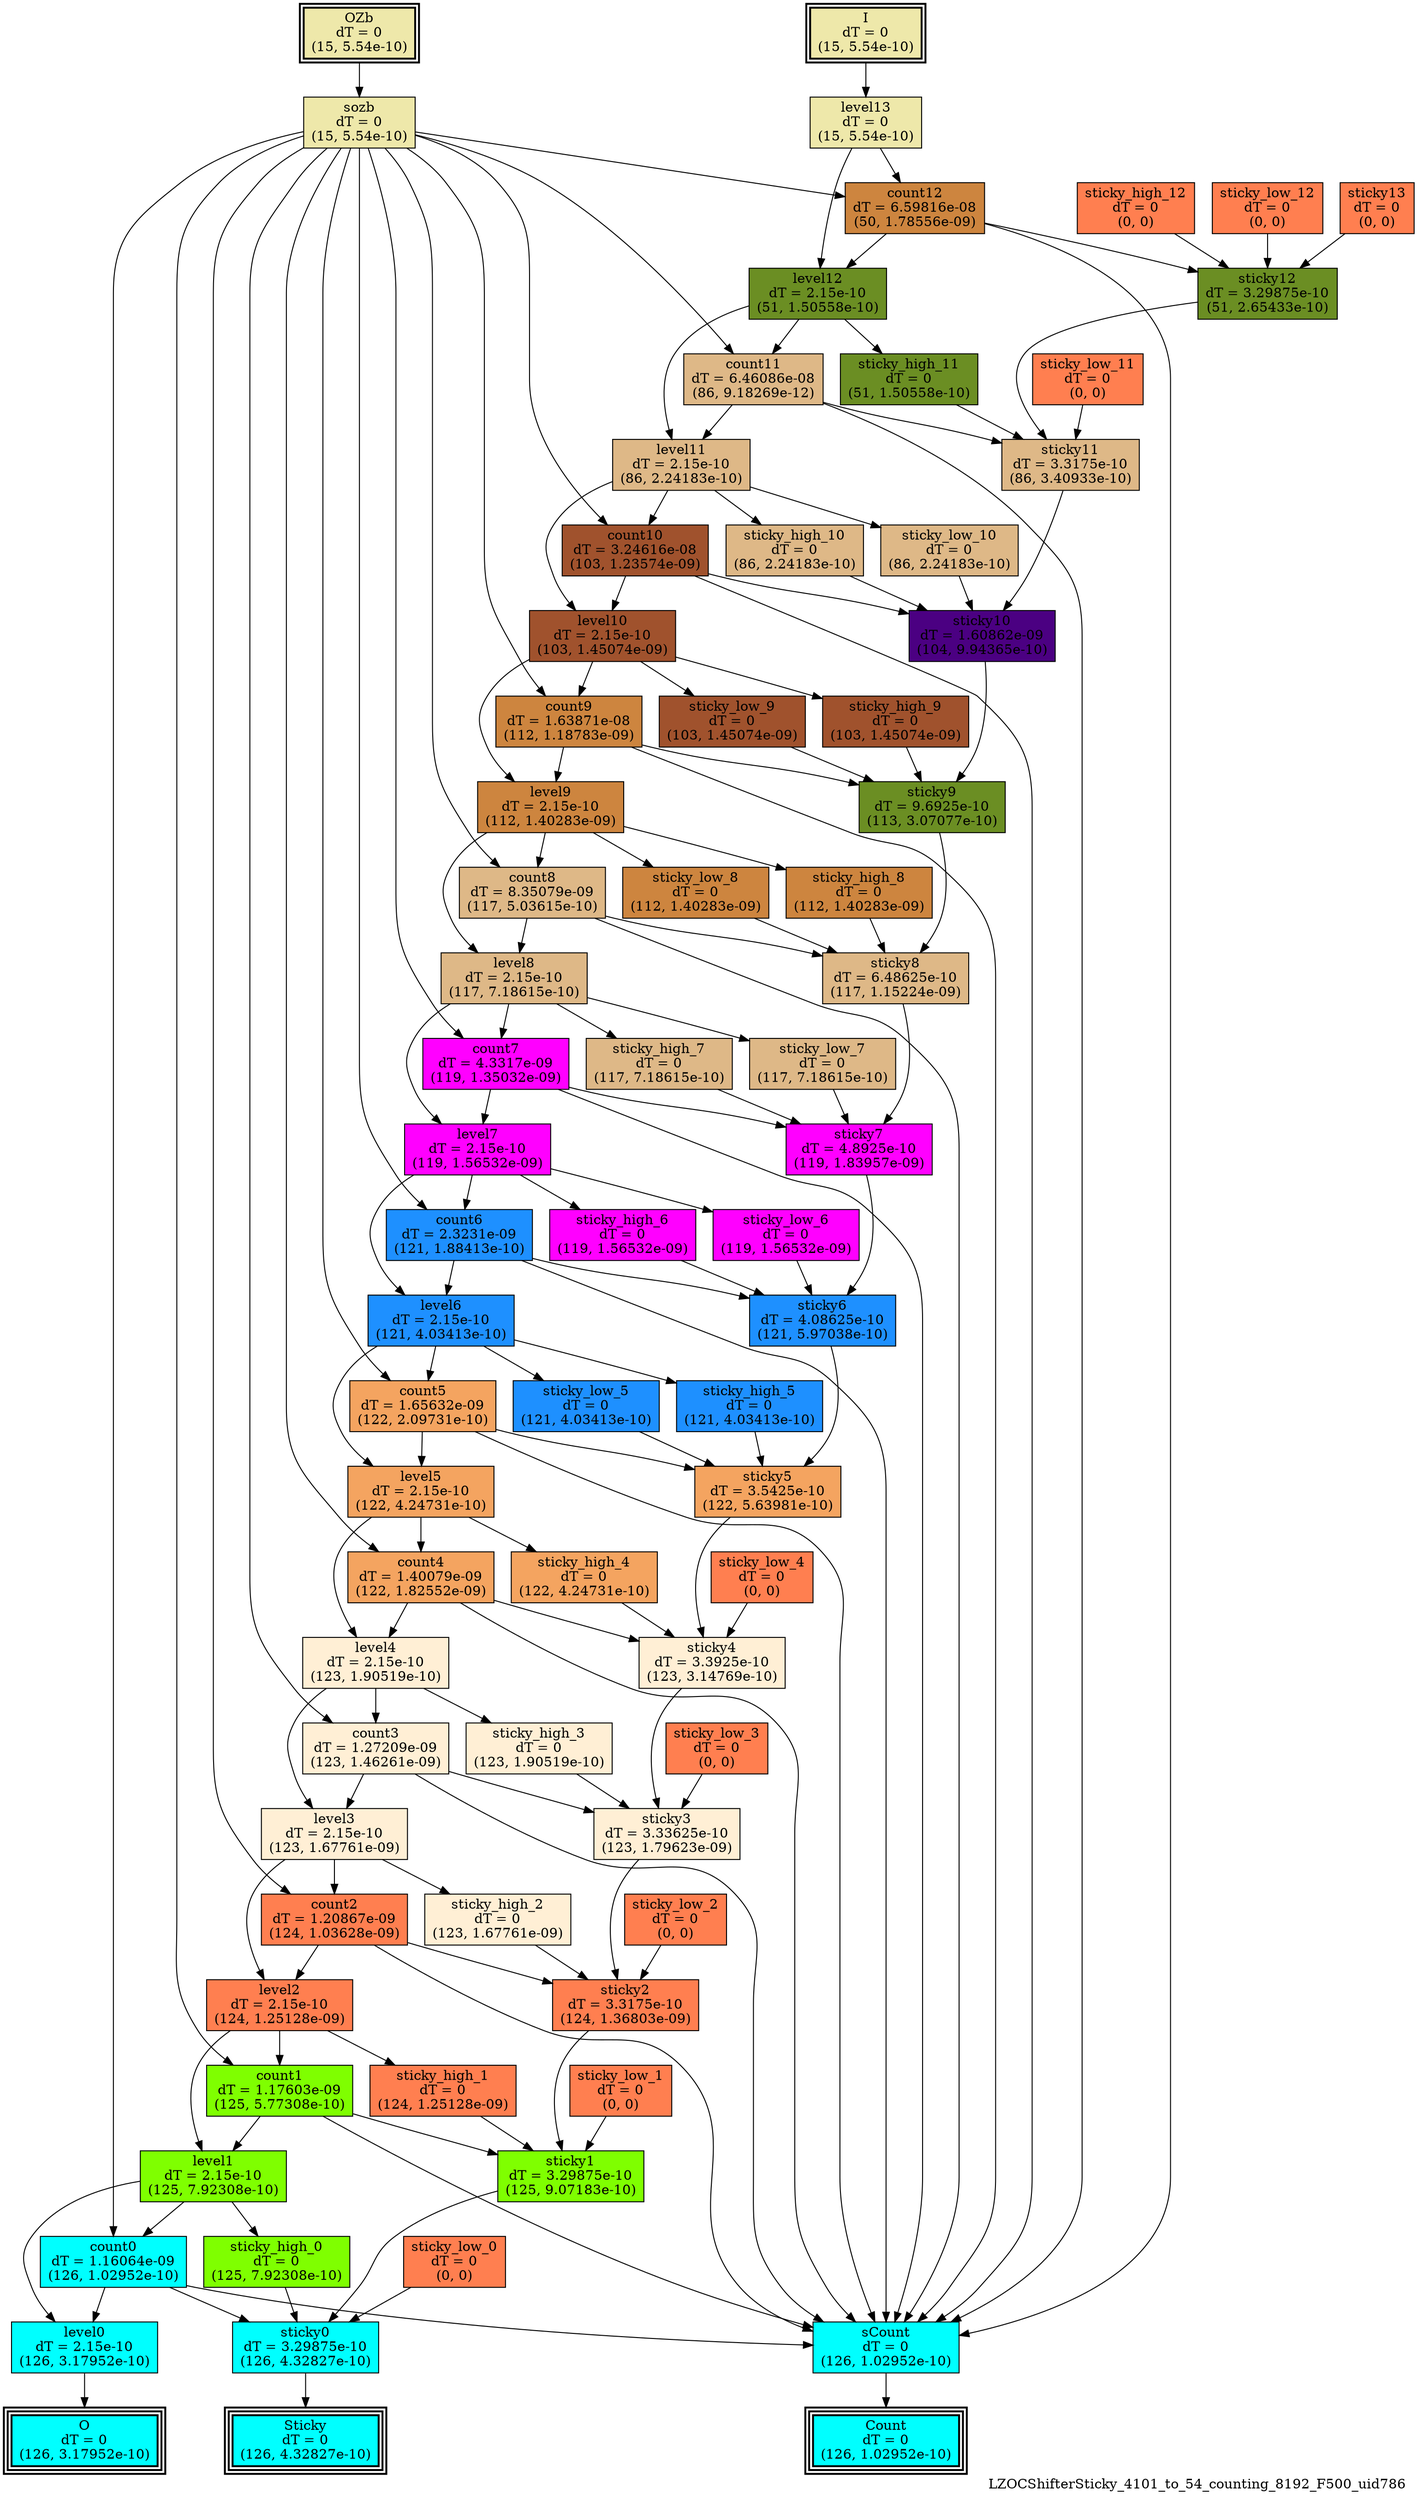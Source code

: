 digraph LZOCShifterSticky_4101_to_54_counting_8192_F500_uid786
{
	//graph drawing options
	label=LZOCShifterSticky_4101_to_54_counting_8192_F500_uid786;
	labelloc=bottom;
	labeljust=right;
	ratio=auto;
	nodesep=0.25;
	ranksep=0.5;

	//input/output signals of operator LZOCShifterSticky_4101_to_54_counting_8192_F500_uid786
	I__LZOCShifterSticky_4101_to_54_counting_8192_F500_uid786 [ label="I\ndT = 0\n(15, 5.54e-10)", shape=box, color=black, style="bold, filled", fillcolor=palegoldenrod, peripheries=2 ];
	OZb__LZOCShifterSticky_4101_to_54_counting_8192_F500_uid786 [ label="OZb\ndT = 0\n(15, 5.54e-10)", shape=box, color=black, style="bold, filled", fillcolor=palegoldenrod, peripheries=2 ];
	Count__LZOCShifterSticky_4101_to_54_counting_8192_F500_uid786 [ label="Count\ndT = 0\n(126, 1.02952e-10)", shape=box, color=black, style="bold, filled", fillcolor=cyan, peripheries=3 ];
	O__LZOCShifterSticky_4101_to_54_counting_8192_F500_uid786 [ label="O\ndT = 0\n(126, 3.17952e-10)", shape=box, color=black, style="bold, filled", fillcolor=cyan, peripheries=3 ];
	Sticky__LZOCShifterSticky_4101_to_54_counting_8192_F500_uid786 [ label="Sticky\ndT = 0\n(126, 4.32827e-10)", shape=box, color=black, style="bold, filled", fillcolor=cyan, peripheries=3 ];
	{rank=same I__LZOCShifterSticky_4101_to_54_counting_8192_F500_uid786, OZb__LZOCShifterSticky_4101_to_54_counting_8192_F500_uid786};
	{rank=same Count__LZOCShifterSticky_4101_to_54_counting_8192_F500_uid786, O__LZOCShifterSticky_4101_to_54_counting_8192_F500_uid786, Sticky__LZOCShifterSticky_4101_to_54_counting_8192_F500_uid786};
	//internal signals of operator LZOCShifterSticky_4101_to_54_counting_8192_F500_uid786
	level13__LZOCShifterSticky_4101_to_54_counting_8192_F500_uid786 [ label="level13\ndT = 0\n(15, 5.54e-10)", shape=box, color=black, style=filled, fillcolor=palegoldenrod, peripheries=1 ];
	sozb__LZOCShifterSticky_4101_to_54_counting_8192_F500_uid786 [ label="sozb\ndT = 0\n(15, 5.54e-10)", shape=box, color=black, style=filled, fillcolor=palegoldenrod, peripheries=1 ];
	sticky13__LZOCShifterSticky_4101_to_54_counting_8192_F500_uid786 [ label="sticky13\ndT = 0\n(0, 0)", shape=box, color=black, style=filled, fillcolor=coral, peripheries=1 ];
	count12__LZOCShifterSticky_4101_to_54_counting_8192_F500_uid786 [ label="count12\ndT = 6.59816e-08\n(50, 1.78556e-09)", shape=box, color=black, style=filled, fillcolor=peru, peripheries=1 ];
	level12__LZOCShifterSticky_4101_to_54_counting_8192_F500_uid786 [ label="level12\ndT = 2.15e-10\n(51, 1.50558e-10)", shape=box, color=black, style=filled, fillcolor=olivedrab, peripheries=1 ];
	sticky_high_12__LZOCShifterSticky_4101_to_54_counting_8192_F500_uid786 [ label="sticky_high_12\ndT = 0\n(0, 0)", shape=box, color=black, style=filled, fillcolor=coral, peripheries=1 ];
	sticky_low_12__LZOCShifterSticky_4101_to_54_counting_8192_F500_uid786 [ label="sticky_low_12\ndT = 0\n(0, 0)", shape=box, color=black, style=filled, fillcolor=coral, peripheries=1 ];
	sticky12__LZOCShifterSticky_4101_to_54_counting_8192_F500_uid786 [ label="sticky12\ndT = 3.29875e-10\n(51, 2.65433e-10)", shape=box, color=black, style=filled, fillcolor=olivedrab, peripheries=1 ];
	count11__LZOCShifterSticky_4101_to_54_counting_8192_F500_uid786 [ label="count11\ndT = 6.46086e-08\n(86, 9.18269e-12)", shape=box, color=black, style=filled, fillcolor=burlywood, peripheries=1 ];
	level11__LZOCShifterSticky_4101_to_54_counting_8192_F500_uid786 [ label="level11\ndT = 2.15e-10\n(86, 2.24183e-10)", shape=box, color=black, style=filled, fillcolor=burlywood, peripheries=1 ];
	sticky_high_11__LZOCShifterSticky_4101_to_54_counting_8192_F500_uid786 [ label="sticky_high_11\ndT = 0\n(51, 1.50558e-10)", shape=box, color=black, style=filled, fillcolor=olivedrab, peripheries=1 ];
	sticky_low_11__LZOCShifterSticky_4101_to_54_counting_8192_F500_uid786 [ label="sticky_low_11\ndT = 0\n(0, 0)", shape=box, color=black, style=filled, fillcolor=coral, peripheries=1 ];
	sticky11__LZOCShifterSticky_4101_to_54_counting_8192_F500_uid786 [ label="sticky11\ndT = 3.3175e-10\n(86, 3.40933e-10)", shape=box, color=black, style=filled, fillcolor=burlywood, peripheries=1 ];
	count10__LZOCShifterSticky_4101_to_54_counting_8192_F500_uid786 [ label="count10\ndT = 3.24616e-08\n(103, 1.23574e-09)", shape=box, color=black, style=filled, fillcolor=sienna, peripheries=1 ];
	level10__LZOCShifterSticky_4101_to_54_counting_8192_F500_uid786 [ label="level10\ndT = 2.15e-10\n(103, 1.45074e-09)", shape=box, color=black, style=filled, fillcolor=sienna, peripheries=1 ];
	sticky_high_10__LZOCShifterSticky_4101_to_54_counting_8192_F500_uid786 [ label="sticky_high_10\ndT = 0\n(86, 2.24183e-10)", shape=box, color=black, style=filled, fillcolor=burlywood, peripheries=1 ];
	sticky_low_10__LZOCShifterSticky_4101_to_54_counting_8192_F500_uid786 [ label="sticky_low_10\ndT = 0\n(86, 2.24183e-10)", shape=box, color=black, style=filled, fillcolor=burlywood, peripheries=1 ];
	sticky10__LZOCShifterSticky_4101_to_54_counting_8192_F500_uid786 [ label="sticky10\ndT = 1.60862e-09\n(104, 9.94365e-10)", shape=box, color=black, style=filled, fillcolor=indigo, peripheries=1 ];
	count9__LZOCShifterSticky_4101_to_54_counting_8192_F500_uid786 [ label="count9\ndT = 1.63871e-08\n(112, 1.18783e-09)", shape=box, color=black, style=filled, fillcolor=peru, peripheries=1 ];
	level9__LZOCShifterSticky_4101_to_54_counting_8192_F500_uid786 [ label="level9\ndT = 2.15e-10\n(112, 1.40283e-09)", shape=box, color=black, style=filled, fillcolor=peru, peripheries=1 ];
	sticky_high_9__LZOCShifterSticky_4101_to_54_counting_8192_F500_uid786 [ label="sticky_high_9\ndT = 0\n(103, 1.45074e-09)", shape=box, color=black, style=filled, fillcolor=sienna, peripheries=1 ];
	sticky_low_9__LZOCShifterSticky_4101_to_54_counting_8192_F500_uid786 [ label="sticky_low_9\ndT = 0\n(103, 1.45074e-09)", shape=box, color=black, style=filled, fillcolor=sienna, peripheries=1 ];
	sticky9__LZOCShifterSticky_4101_to_54_counting_8192_F500_uid786 [ label="sticky9\ndT = 9.6925e-10\n(113, 3.07077e-10)", shape=box, color=black, style=filled, fillcolor=olivedrab, peripheries=1 ];
	count8__LZOCShifterSticky_4101_to_54_counting_8192_F500_uid786 [ label="count8\ndT = 8.35079e-09\n(117, 5.03615e-10)", shape=box, color=black, style=filled, fillcolor=burlywood, peripheries=1 ];
	level8__LZOCShifterSticky_4101_to_54_counting_8192_F500_uid786 [ label="level8\ndT = 2.15e-10\n(117, 7.18615e-10)", shape=box, color=black, style=filled, fillcolor=burlywood, peripheries=1 ];
	sticky_high_8__LZOCShifterSticky_4101_to_54_counting_8192_F500_uid786 [ label="sticky_high_8\ndT = 0\n(112, 1.40283e-09)", shape=box, color=black, style=filled, fillcolor=peru, peripheries=1 ];
	sticky_low_8__LZOCShifterSticky_4101_to_54_counting_8192_F500_uid786 [ label="sticky_low_8\ndT = 0\n(112, 1.40283e-09)", shape=box, color=black, style=filled, fillcolor=peru, peripheries=1 ];
	sticky8__LZOCShifterSticky_4101_to_54_counting_8192_F500_uid786 [ label="sticky8\ndT = 6.48625e-10\n(117, 1.15224e-09)", shape=box, color=black, style=filled, fillcolor=burlywood, peripheries=1 ];
	count7__LZOCShifterSticky_4101_to_54_counting_8192_F500_uid786 [ label="count7\ndT = 4.3317e-09\n(119, 1.35032e-09)", shape=box, color=black, style=filled, fillcolor=magenta, peripheries=1 ];
	level7__LZOCShifterSticky_4101_to_54_counting_8192_F500_uid786 [ label="level7\ndT = 2.15e-10\n(119, 1.56532e-09)", shape=box, color=black, style=filled, fillcolor=magenta, peripheries=1 ];
	sticky_high_7__LZOCShifterSticky_4101_to_54_counting_8192_F500_uid786 [ label="sticky_high_7\ndT = 0\n(117, 7.18615e-10)", shape=box, color=black, style=filled, fillcolor=burlywood, peripheries=1 ];
	sticky_low_7__LZOCShifterSticky_4101_to_54_counting_8192_F500_uid786 [ label="sticky_low_7\ndT = 0\n(117, 7.18615e-10)", shape=box, color=black, style=filled, fillcolor=burlywood, peripheries=1 ];
	sticky7__LZOCShifterSticky_4101_to_54_counting_8192_F500_uid786 [ label="sticky7\ndT = 4.8925e-10\n(119, 1.83957e-09)", shape=box, color=black, style=filled, fillcolor=magenta, peripheries=1 ];
	count6__LZOCShifterSticky_4101_to_54_counting_8192_F500_uid786 [ label="count6\ndT = 2.3231e-09\n(121, 1.88413e-10)", shape=box, color=black, style=filled, fillcolor=dodgerblue, peripheries=1 ];
	level6__LZOCShifterSticky_4101_to_54_counting_8192_F500_uid786 [ label="level6\ndT = 2.15e-10\n(121, 4.03413e-10)", shape=box, color=black, style=filled, fillcolor=dodgerblue, peripheries=1 ];
	sticky_high_6__LZOCShifterSticky_4101_to_54_counting_8192_F500_uid786 [ label="sticky_high_6\ndT = 0\n(119, 1.56532e-09)", shape=box, color=black, style=filled, fillcolor=magenta, peripheries=1 ];
	sticky_low_6__LZOCShifterSticky_4101_to_54_counting_8192_F500_uid786 [ label="sticky_low_6\ndT = 0\n(119, 1.56532e-09)", shape=box, color=black, style=filled, fillcolor=magenta, peripheries=1 ];
	sticky6__LZOCShifterSticky_4101_to_54_counting_8192_F500_uid786 [ label="sticky6\ndT = 4.08625e-10\n(121, 5.97038e-10)", shape=box, color=black, style=filled, fillcolor=dodgerblue, peripheries=1 ];
	count5__LZOCShifterSticky_4101_to_54_counting_8192_F500_uid786 [ label="count5\ndT = 1.65632e-09\n(122, 2.09731e-10)", shape=box, color=black, style=filled, fillcolor=sandybrown, peripheries=1 ];
	level5__LZOCShifterSticky_4101_to_54_counting_8192_F500_uid786 [ label="level5\ndT = 2.15e-10\n(122, 4.24731e-10)", shape=box, color=black, style=filled, fillcolor=sandybrown, peripheries=1 ];
	sticky_high_5__LZOCShifterSticky_4101_to_54_counting_8192_F500_uid786 [ label="sticky_high_5\ndT = 0\n(121, 4.03413e-10)", shape=box, color=black, style=filled, fillcolor=dodgerblue, peripheries=1 ];
	sticky_low_5__LZOCShifterSticky_4101_to_54_counting_8192_F500_uid786 [ label="sticky_low_5\ndT = 0\n(121, 4.03413e-10)", shape=box, color=black, style=filled, fillcolor=dodgerblue, peripheries=1 ];
	sticky5__LZOCShifterSticky_4101_to_54_counting_8192_F500_uid786 [ label="sticky5\ndT = 3.5425e-10\n(122, 5.63981e-10)", shape=box, color=black, style=filled, fillcolor=sandybrown, peripheries=1 ];
	count4__LZOCShifterSticky_4101_to_54_counting_8192_F500_uid786 [ label="count4\ndT = 1.40079e-09\n(122, 1.82552e-09)", shape=box, color=black, style=filled, fillcolor=sandybrown, peripheries=1 ];
	level4__LZOCShifterSticky_4101_to_54_counting_8192_F500_uid786 [ label="level4\ndT = 2.15e-10\n(123, 1.90519e-10)", shape=box, color=black, style=filled, fillcolor=papayawhip, peripheries=1 ];
	sticky_high_4__LZOCShifterSticky_4101_to_54_counting_8192_F500_uid786 [ label="sticky_high_4\ndT = 0\n(122, 4.24731e-10)", shape=box, color=black, style=filled, fillcolor=sandybrown, peripheries=1 ];
	sticky_low_4__LZOCShifterSticky_4101_to_54_counting_8192_F500_uid786 [ label="sticky_low_4\ndT = 0\n(0, 0)", shape=box, color=black, style=filled, fillcolor=coral, peripheries=1 ];
	sticky4__LZOCShifterSticky_4101_to_54_counting_8192_F500_uid786 [ label="sticky4\ndT = 3.3925e-10\n(123, 3.14769e-10)", shape=box, color=black, style=filled, fillcolor=papayawhip, peripheries=1 ];
	count3__LZOCShifterSticky_4101_to_54_counting_8192_F500_uid786 [ label="count3\ndT = 1.27209e-09\n(123, 1.46261e-09)", shape=box, color=black, style=filled, fillcolor=papayawhip, peripheries=1 ];
	level3__LZOCShifterSticky_4101_to_54_counting_8192_F500_uid786 [ label="level3\ndT = 2.15e-10\n(123, 1.67761e-09)", shape=box, color=black, style=filled, fillcolor=papayawhip, peripheries=1 ];
	sticky_high_3__LZOCShifterSticky_4101_to_54_counting_8192_F500_uid786 [ label="sticky_high_3\ndT = 0\n(123, 1.90519e-10)", shape=box, color=black, style=filled, fillcolor=papayawhip, peripheries=1 ];
	sticky_low_3__LZOCShifterSticky_4101_to_54_counting_8192_F500_uid786 [ label="sticky_low_3\ndT = 0\n(0, 0)", shape=box, color=black, style=filled, fillcolor=coral, peripheries=1 ];
	sticky3__LZOCShifterSticky_4101_to_54_counting_8192_F500_uid786 [ label="sticky3\ndT = 3.33625e-10\n(123, 1.79623e-09)", shape=box, color=black, style=filled, fillcolor=papayawhip, peripheries=1 ];
	count2__LZOCShifterSticky_4101_to_54_counting_8192_F500_uid786 [ label="count2\ndT = 1.20867e-09\n(124, 1.03628e-09)", shape=box, color=black, style=filled, fillcolor=coral, peripheries=1 ];
	level2__LZOCShifterSticky_4101_to_54_counting_8192_F500_uid786 [ label="level2\ndT = 2.15e-10\n(124, 1.25128e-09)", shape=box, color=black, style=filled, fillcolor=coral, peripheries=1 ];
	sticky_high_2__LZOCShifterSticky_4101_to_54_counting_8192_F500_uid786 [ label="sticky_high_2\ndT = 0\n(123, 1.67761e-09)", shape=box, color=black, style=filled, fillcolor=papayawhip, peripheries=1 ];
	sticky_low_2__LZOCShifterSticky_4101_to_54_counting_8192_F500_uid786 [ label="sticky_low_2\ndT = 0\n(0, 0)", shape=box, color=black, style=filled, fillcolor=coral, peripheries=1 ];
	sticky2__LZOCShifterSticky_4101_to_54_counting_8192_F500_uid786 [ label="sticky2\ndT = 3.3175e-10\n(124, 1.36803e-09)", shape=box, color=black, style=filled, fillcolor=coral, peripheries=1 ];
	count1__LZOCShifterSticky_4101_to_54_counting_8192_F500_uid786 [ label="count1\ndT = 1.17603e-09\n(125, 5.77308e-10)", shape=box, color=black, style=filled, fillcolor=chartreuse, peripheries=1 ];
	level1__LZOCShifterSticky_4101_to_54_counting_8192_F500_uid786 [ label="level1\ndT = 2.15e-10\n(125, 7.92308e-10)", shape=box, color=black, style=filled, fillcolor=chartreuse, peripheries=1 ];
	sticky_high_1__LZOCShifterSticky_4101_to_54_counting_8192_F500_uid786 [ label="sticky_high_1\ndT = 0\n(124, 1.25128e-09)", shape=box, color=black, style=filled, fillcolor=coral, peripheries=1 ];
	sticky_low_1__LZOCShifterSticky_4101_to_54_counting_8192_F500_uid786 [ label="sticky_low_1\ndT = 0\n(0, 0)", shape=box, color=black, style=filled, fillcolor=coral, peripheries=1 ];
	sticky1__LZOCShifterSticky_4101_to_54_counting_8192_F500_uid786 [ label="sticky1\ndT = 3.29875e-10\n(125, 9.07183e-10)", shape=box, color=black, style=filled, fillcolor=chartreuse, peripheries=1 ];
	count0__LZOCShifterSticky_4101_to_54_counting_8192_F500_uid786 [ label="count0\ndT = 1.16064e-09\n(126, 1.02952e-10)", shape=box, color=black, style=filled, fillcolor=cyan, peripheries=1 ];
	level0__LZOCShifterSticky_4101_to_54_counting_8192_F500_uid786 [ label="level0\ndT = 2.15e-10\n(126, 3.17952e-10)", shape=box, color=black, style=filled, fillcolor=cyan, peripheries=1 ];
	sticky_high_0__LZOCShifterSticky_4101_to_54_counting_8192_F500_uid786 [ label="sticky_high_0\ndT = 0\n(125, 7.92308e-10)", shape=box, color=black, style=filled, fillcolor=chartreuse, peripheries=1 ];
	sticky_low_0__LZOCShifterSticky_4101_to_54_counting_8192_F500_uid786 [ label="sticky_low_0\ndT = 0\n(0, 0)", shape=box, color=black, style=filled, fillcolor=coral, peripheries=1 ];
	sticky0__LZOCShifterSticky_4101_to_54_counting_8192_F500_uid786 [ label="sticky0\ndT = 3.29875e-10\n(126, 4.32827e-10)", shape=box, color=black, style=filled, fillcolor=cyan, peripheries=1 ];
	sCount__LZOCShifterSticky_4101_to_54_counting_8192_F500_uid786 [ label="sCount\ndT = 0\n(126, 1.02952e-10)", shape=box, color=black, style=filled, fillcolor=cyan, peripheries=1 ];

	//subcomponents of operator LZOCShifterSticky_4101_to_54_counting_8192_F500_uid786

	//input and internal signal connections of operator LZOCShifterSticky_4101_to_54_counting_8192_F500_uid786
	I__LZOCShifterSticky_4101_to_54_counting_8192_F500_uid786 -> level13__LZOCShifterSticky_4101_to_54_counting_8192_F500_uid786 [ arrowhead=normal, arrowsize=1.0, arrowtail=normal, color=black, dir=forward  ];
	OZb__LZOCShifterSticky_4101_to_54_counting_8192_F500_uid786 -> sozb__LZOCShifterSticky_4101_to_54_counting_8192_F500_uid786 [ arrowhead=normal, arrowsize=1.0, arrowtail=normal, color=black, dir=forward  ];
	level13__LZOCShifterSticky_4101_to_54_counting_8192_F500_uid786 -> count12__LZOCShifterSticky_4101_to_54_counting_8192_F500_uid786 [ arrowhead=normal, arrowsize=1.0, arrowtail=normal, color=black, dir=forward  ];
	level13__LZOCShifterSticky_4101_to_54_counting_8192_F500_uid786 -> level12__LZOCShifterSticky_4101_to_54_counting_8192_F500_uid786 [ arrowhead=normal, arrowsize=1.0, arrowtail=normal, color=black, dir=forward  ];
	sozb__LZOCShifterSticky_4101_to_54_counting_8192_F500_uid786 -> count12__LZOCShifterSticky_4101_to_54_counting_8192_F500_uid786 [ arrowhead=normal, arrowsize=1.0, arrowtail=normal, color=black, dir=forward  ];
	sozb__LZOCShifterSticky_4101_to_54_counting_8192_F500_uid786 -> count11__LZOCShifterSticky_4101_to_54_counting_8192_F500_uid786 [ arrowhead=normal, arrowsize=1.0, arrowtail=normal, color=black, dir=forward  ];
	sozb__LZOCShifterSticky_4101_to_54_counting_8192_F500_uid786 -> count10__LZOCShifterSticky_4101_to_54_counting_8192_F500_uid786 [ arrowhead=normal, arrowsize=1.0, arrowtail=normal, color=black, dir=forward  ];
	sozb__LZOCShifterSticky_4101_to_54_counting_8192_F500_uid786 -> count9__LZOCShifterSticky_4101_to_54_counting_8192_F500_uid786 [ arrowhead=normal, arrowsize=1.0, arrowtail=normal, color=black, dir=forward  ];
	sozb__LZOCShifterSticky_4101_to_54_counting_8192_F500_uid786 -> count8__LZOCShifterSticky_4101_to_54_counting_8192_F500_uid786 [ arrowhead=normal, arrowsize=1.0, arrowtail=normal, color=black, dir=forward  ];
	sozb__LZOCShifterSticky_4101_to_54_counting_8192_F500_uid786 -> count7__LZOCShifterSticky_4101_to_54_counting_8192_F500_uid786 [ arrowhead=normal, arrowsize=1.0, arrowtail=normal, color=black, dir=forward  ];
	sozb__LZOCShifterSticky_4101_to_54_counting_8192_F500_uid786 -> count6__LZOCShifterSticky_4101_to_54_counting_8192_F500_uid786 [ arrowhead=normal, arrowsize=1.0, arrowtail=normal, color=black, dir=forward  ];
	sozb__LZOCShifterSticky_4101_to_54_counting_8192_F500_uid786 -> count5__LZOCShifterSticky_4101_to_54_counting_8192_F500_uid786 [ arrowhead=normal, arrowsize=1.0, arrowtail=normal, color=black, dir=forward  ];
	sozb__LZOCShifterSticky_4101_to_54_counting_8192_F500_uid786 -> count4__LZOCShifterSticky_4101_to_54_counting_8192_F500_uid786 [ arrowhead=normal, arrowsize=1.0, arrowtail=normal, color=black, dir=forward  ];
	sozb__LZOCShifterSticky_4101_to_54_counting_8192_F500_uid786 -> count3__LZOCShifterSticky_4101_to_54_counting_8192_F500_uid786 [ arrowhead=normal, arrowsize=1.0, arrowtail=normal, color=black, dir=forward  ];
	sozb__LZOCShifterSticky_4101_to_54_counting_8192_F500_uid786 -> count2__LZOCShifterSticky_4101_to_54_counting_8192_F500_uid786 [ arrowhead=normal, arrowsize=1.0, arrowtail=normal, color=black, dir=forward  ];
	sozb__LZOCShifterSticky_4101_to_54_counting_8192_F500_uid786 -> count1__LZOCShifterSticky_4101_to_54_counting_8192_F500_uid786 [ arrowhead=normal, arrowsize=1.0, arrowtail=normal, color=black, dir=forward  ];
	sozb__LZOCShifterSticky_4101_to_54_counting_8192_F500_uid786 -> count0__LZOCShifterSticky_4101_to_54_counting_8192_F500_uid786 [ arrowhead=normal, arrowsize=1.0, arrowtail=normal, color=black, dir=forward  ];
	sticky13__LZOCShifterSticky_4101_to_54_counting_8192_F500_uid786 -> sticky12__LZOCShifterSticky_4101_to_54_counting_8192_F500_uid786 [ arrowhead=normal, arrowsize=1.0, arrowtail=normal, color=black, dir=forward  ];
	count12__LZOCShifterSticky_4101_to_54_counting_8192_F500_uid786 -> level12__LZOCShifterSticky_4101_to_54_counting_8192_F500_uid786 [ arrowhead=normal, arrowsize=1.0, arrowtail=normal, color=black, dir=forward  ];
	count12__LZOCShifterSticky_4101_to_54_counting_8192_F500_uid786 -> sticky12__LZOCShifterSticky_4101_to_54_counting_8192_F500_uid786 [ arrowhead=normal, arrowsize=1.0, arrowtail=normal, color=black, dir=forward  ];
	count12__LZOCShifterSticky_4101_to_54_counting_8192_F500_uid786 -> sCount__LZOCShifterSticky_4101_to_54_counting_8192_F500_uid786 [ arrowhead=normal, arrowsize=1.0, arrowtail=normal, color=black, dir=forward  ];
	level12__LZOCShifterSticky_4101_to_54_counting_8192_F500_uid786 -> count11__LZOCShifterSticky_4101_to_54_counting_8192_F500_uid786 [ arrowhead=normal, arrowsize=1.0, arrowtail=normal, color=black, dir=forward  ];
	level12__LZOCShifterSticky_4101_to_54_counting_8192_F500_uid786 -> level11__LZOCShifterSticky_4101_to_54_counting_8192_F500_uid786 [ arrowhead=normal, arrowsize=1.0, arrowtail=normal, color=black, dir=forward  ];
	level12__LZOCShifterSticky_4101_to_54_counting_8192_F500_uid786 -> sticky_high_11__LZOCShifterSticky_4101_to_54_counting_8192_F500_uid786 [ arrowhead=normal, arrowsize=1.0, arrowtail=normal, color=black, dir=forward  ];
	sticky_high_12__LZOCShifterSticky_4101_to_54_counting_8192_F500_uid786 -> sticky12__LZOCShifterSticky_4101_to_54_counting_8192_F500_uid786 [ arrowhead=normal, arrowsize=1.0, arrowtail=normal, color=black, dir=forward  ];
	sticky_low_12__LZOCShifterSticky_4101_to_54_counting_8192_F500_uid786 -> sticky12__LZOCShifterSticky_4101_to_54_counting_8192_F500_uid786 [ arrowhead=normal, arrowsize=1.0, arrowtail=normal, color=black, dir=forward  ];
	sticky12__LZOCShifterSticky_4101_to_54_counting_8192_F500_uid786 -> sticky11__LZOCShifterSticky_4101_to_54_counting_8192_F500_uid786 [ arrowhead=normal, arrowsize=1.0, arrowtail=normal, color=black, dir=forward  ];
	count11__LZOCShifterSticky_4101_to_54_counting_8192_F500_uid786 -> level11__LZOCShifterSticky_4101_to_54_counting_8192_F500_uid786 [ arrowhead=normal, arrowsize=1.0, arrowtail=normal, color=black, dir=forward  ];
	count11__LZOCShifterSticky_4101_to_54_counting_8192_F500_uid786 -> sticky11__LZOCShifterSticky_4101_to_54_counting_8192_F500_uid786 [ arrowhead=normal, arrowsize=1.0, arrowtail=normal, color=black, dir=forward  ];
	count11__LZOCShifterSticky_4101_to_54_counting_8192_F500_uid786 -> sCount__LZOCShifterSticky_4101_to_54_counting_8192_F500_uid786 [ arrowhead=normal, arrowsize=1.0, arrowtail=normal, color=black, dir=forward  ];
	level11__LZOCShifterSticky_4101_to_54_counting_8192_F500_uid786 -> count10__LZOCShifterSticky_4101_to_54_counting_8192_F500_uid786 [ arrowhead=normal, arrowsize=1.0, arrowtail=normal, color=black, dir=forward  ];
	level11__LZOCShifterSticky_4101_to_54_counting_8192_F500_uid786 -> level10__LZOCShifterSticky_4101_to_54_counting_8192_F500_uid786 [ arrowhead=normal, arrowsize=1.0, arrowtail=normal, color=black, dir=forward  ];
	level11__LZOCShifterSticky_4101_to_54_counting_8192_F500_uid786 -> sticky_high_10__LZOCShifterSticky_4101_to_54_counting_8192_F500_uid786 [ arrowhead=normal, arrowsize=1.0, arrowtail=normal, color=black, dir=forward  ];
	level11__LZOCShifterSticky_4101_to_54_counting_8192_F500_uid786 -> sticky_low_10__LZOCShifterSticky_4101_to_54_counting_8192_F500_uid786 [ arrowhead=normal, arrowsize=1.0, arrowtail=normal, color=black, dir=forward  ];
	sticky_high_11__LZOCShifterSticky_4101_to_54_counting_8192_F500_uid786 -> sticky11__LZOCShifterSticky_4101_to_54_counting_8192_F500_uid786 [ arrowhead=normal, arrowsize=1.0, arrowtail=normal, color=black, dir=forward  ];
	sticky_low_11__LZOCShifterSticky_4101_to_54_counting_8192_F500_uid786 -> sticky11__LZOCShifterSticky_4101_to_54_counting_8192_F500_uid786 [ arrowhead=normal, arrowsize=1.0, arrowtail=normal, color=black, dir=forward  ];
	sticky11__LZOCShifterSticky_4101_to_54_counting_8192_F500_uid786 -> sticky10__LZOCShifterSticky_4101_to_54_counting_8192_F500_uid786 [ arrowhead=normal, arrowsize=1.0, arrowtail=normal, color=black, dir=forward  ];
	count10__LZOCShifterSticky_4101_to_54_counting_8192_F500_uid786 -> level10__LZOCShifterSticky_4101_to_54_counting_8192_F500_uid786 [ arrowhead=normal, arrowsize=1.0, arrowtail=normal, color=black, dir=forward  ];
	count10__LZOCShifterSticky_4101_to_54_counting_8192_F500_uid786 -> sticky10__LZOCShifterSticky_4101_to_54_counting_8192_F500_uid786 [ arrowhead=normal, arrowsize=1.0, arrowtail=normal, color=black, dir=forward  ];
	count10__LZOCShifterSticky_4101_to_54_counting_8192_F500_uid786 -> sCount__LZOCShifterSticky_4101_to_54_counting_8192_F500_uid786 [ arrowhead=normal, arrowsize=1.0, arrowtail=normal, color=black, dir=forward  ];
	level10__LZOCShifterSticky_4101_to_54_counting_8192_F500_uid786 -> count9__LZOCShifterSticky_4101_to_54_counting_8192_F500_uid786 [ arrowhead=normal, arrowsize=1.0, arrowtail=normal, color=black, dir=forward  ];
	level10__LZOCShifterSticky_4101_to_54_counting_8192_F500_uid786 -> level9__LZOCShifterSticky_4101_to_54_counting_8192_F500_uid786 [ arrowhead=normal, arrowsize=1.0, arrowtail=normal, color=black, dir=forward  ];
	level10__LZOCShifterSticky_4101_to_54_counting_8192_F500_uid786 -> sticky_high_9__LZOCShifterSticky_4101_to_54_counting_8192_F500_uid786 [ arrowhead=normal, arrowsize=1.0, arrowtail=normal, color=black, dir=forward  ];
	level10__LZOCShifterSticky_4101_to_54_counting_8192_F500_uid786 -> sticky_low_9__LZOCShifterSticky_4101_to_54_counting_8192_F500_uid786 [ arrowhead=normal, arrowsize=1.0, arrowtail=normal, color=black, dir=forward  ];
	sticky_high_10__LZOCShifterSticky_4101_to_54_counting_8192_F500_uid786 -> sticky10__LZOCShifterSticky_4101_to_54_counting_8192_F500_uid786 [ arrowhead=normal, arrowsize=1.0, arrowtail=normal, color=black, dir=forward  ];
	sticky_low_10__LZOCShifterSticky_4101_to_54_counting_8192_F500_uid786 -> sticky10__LZOCShifterSticky_4101_to_54_counting_8192_F500_uid786 [ arrowhead=normal, arrowsize=1.0, arrowtail=normal, color=black, dir=forward  ];
	sticky10__LZOCShifterSticky_4101_to_54_counting_8192_F500_uid786 -> sticky9__LZOCShifterSticky_4101_to_54_counting_8192_F500_uid786 [ arrowhead=normal, arrowsize=1.0, arrowtail=normal, color=black, dir=forward  ];
	count9__LZOCShifterSticky_4101_to_54_counting_8192_F500_uid786 -> level9__LZOCShifterSticky_4101_to_54_counting_8192_F500_uid786 [ arrowhead=normal, arrowsize=1.0, arrowtail=normal, color=black, dir=forward  ];
	count9__LZOCShifterSticky_4101_to_54_counting_8192_F500_uid786 -> sticky9__LZOCShifterSticky_4101_to_54_counting_8192_F500_uid786 [ arrowhead=normal, arrowsize=1.0, arrowtail=normal, color=black, dir=forward  ];
	count9__LZOCShifterSticky_4101_to_54_counting_8192_F500_uid786 -> sCount__LZOCShifterSticky_4101_to_54_counting_8192_F500_uid786 [ arrowhead=normal, arrowsize=1.0, arrowtail=normal, color=black, dir=forward  ];
	level9__LZOCShifterSticky_4101_to_54_counting_8192_F500_uid786 -> count8__LZOCShifterSticky_4101_to_54_counting_8192_F500_uid786 [ arrowhead=normal, arrowsize=1.0, arrowtail=normal, color=black, dir=forward  ];
	level9__LZOCShifterSticky_4101_to_54_counting_8192_F500_uid786 -> level8__LZOCShifterSticky_4101_to_54_counting_8192_F500_uid786 [ arrowhead=normal, arrowsize=1.0, arrowtail=normal, color=black, dir=forward  ];
	level9__LZOCShifterSticky_4101_to_54_counting_8192_F500_uid786 -> sticky_high_8__LZOCShifterSticky_4101_to_54_counting_8192_F500_uid786 [ arrowhead=normal, arrowsize=1.0, arrowtail=normal, color=black, dir=forward  ];
	level9__LZOCShifterSticky_4101_to_54_counting_8192_F500_uid786 -> sticky_low_8__LZOCShifterSticky_4101_to_54_counting_8192_F500_uid786 [ arrowhead=normal, arrowsize=1.0, arrowtail=normal, color=black, dir=forward  ];
	sticky_high_9__LZOCShifterSticky_4101_to_54_counting_8192_F500_uid786 -> sticky9__LZOCShifterSticky_4101_to_54_counting_8192_F500_uid786 [ arrowhead=normal, arrowsize=1.0, arrowtail=normal, color=black, dir=forward  ];
	sticky_low_9__LZOCShifterSticky_4101_to_54_counting_8192_F500_uid786 -> sticky9__LZOCShifterSticky_4101_to_54_counting_8192_F500_uid786 [ arrowhead=normal, arrowsize=1.0, arrowtail=normal, color=black, dir=forward  ];
	sticky9__LZOCShifterSticky_4101_to_54_counting_8192_F500_uid786 -> sticky8__LZOCShifterSticky_4101_to_54_counting_8192_F500_uid786 [ arrowhead=normal, arrowsize=1.0, arrowtail=normal, color=black, dir=forward  ];
	count8__LZOCShifterSticky_4101_to_54_counting_8192_F500_uid786 -> level8__LZOCShifterSticky_4101_to_54_counting_8192_F500_uid786 [ arrowhead=normal, arrowsize=1.0, arrowtail=normal, color=black, dir=forward  ];
	count8__LZOCShifterSticky_4101_to_54_counting_8192_F500_uid786 -> sticky8__LZOCShifterSticky_4101_to_54_counting_8192_F500_uid786 [ arrowhead=normal, arrowsize=1.0, arrowtail=normal, color=black, dir=forward  ];
	count8__LZOCShifterSticky_4101_to_54_counting_8192_F500_uid786 -> sCount__LZOCShifterSticky_4101_to_54_counting_8192_F500_uid786 [ arrowhead=normal, arrowsize=1.0, arrowtail=normal, color=black, dir=forward  ];
	level8__LZOCShifterSticky_4101_to_54_counting_8192_F500_uid786 -> count7__LZOCShifterSticky_4101_to_54_counting_8192_F500_uid786 [ arrowhead=normal, arrowsize=1.0, arrowtail=normal, color=black, dir=forward  ];
	level8__LZOCShifterSticky_4101_to_54_counting_8192_F500_uid786 -> level7__LZOCShifterSticky_4101_to_54_counting_8192_F500_uid786 [ arrowhead=normal, arrowsize=1.0, arrowtail=normal, color=black, dir=forward  ];
	level8__LZOCShifterSticky_4101_to_54_counting_8192_F500_uid786 -> sticky_high_7__LZOCShifterSticky_4101_to_54_counting_8192_F500_uid786 [ arrowhead=normal, arrowsize=1.0, arrowtail=normal, color=black, dir=forward  ];
	level8__LZOCShifterSticky_4101_to_54_counting_8192_F500_uid786 -> sticky_low_7__LZOCShifterSticky_4101_to_54_counting_8192_F500_uid786 [ arrowhead=normal, arrowsize=1.0, arrowtail=normal, color=black, dir=forward  ];
	sticky_high_8__LZOCShifterSticky_4101_to_54_counting_8192_F500_uid786 -> sticky8__LZOCShifterSticky_4101_to_54_counting_8192_F500_uid786 [ arrowhead=normal, arrowsize=1.0, arrowtail=normal, color=black, dir=forward  ];
	sticky_low_8__LZOCShifterSticky_4101_to_54_counting_8192_F500_uid786 -> sticky8__LZOCShifterSticky_4101_to_54_counting_8192_F500_uid786 [ arrowhead=normal, arrowsize=1.0, arrowtail=normal, color=black, dir=forward  ];
	sticky8__LZOCShifterSticky_4101_to_54_counting_8192_F500_uid786 -> sticky7__LZOCShifterSticky_4101_to_54_counting_8192_F500_uid786 [ arrowhead=normal, arrowsize=1.0, arrowtail=normal, color=black, dir=forward  ];
	count7__LZOCShifterSticky_4101_to_54_counting_8192_F500_uid786 -> level7__LZOCShifterSticky_4101_to_54_counting_8192_F500_uid786 [ arrowhead=normal, arrowsize=1.0, arrowtail=normal, color=black, dir=forward  ];
	count7__LZOCShifterSticky_4101_to_54_counting_8192_F500_uid786 -> sticky7__LZOCShifterSticky_4101_to_54_counting_8192_F500_uid786 [ arrowhead=normal, arrowsize=1.0, arrowtail=normal, color=black, dir=forward  ];
	count7__LZOCShifterSticky_4101_to_54_counting_8192_F500_uid786 -> sCount__LZOCShifterSticky_4101_to_54_counting_8192_F500_uid786 [ arrowhead=normal, arrowsize=1.0, arrowtail=normal, color=black, dir=forward  ];
	level7__LZOCShifterSticky_4101_to_54_counting_8192_F500_uid786 -> count6__LZOCShifterSticky_4101_to_54_counting_8192_F500_uid786 [ arrowhead=normal, arrowsize=1.0, arrowtail=normal, color=black, dir=forward  ];
	level7__LZOCShifterSticky_4101_to_54_counting_8192_F500_uid786 -> level6__LZOCShifterSticky_4101_to_54_counting_8192_F500_uid786 [ arrowhead=normal, arrowsize=1.0, arrowtail=normal, color=black, dir=forward  ];
	level7__LZOCShifterSticky_4101_to_54_counting_8192_F500_uid786 -> sticky_high_6__LZOCShifterSticky_4101_to_54_counting_8192_F500_uid786 [ arrowhead=normal, arrowsize=1.0, arrowtail=normal, color=black, dir=forward  ];
	level7__LZOCShifterSticky_4101_to_54_counting_8192_F500_uid786 -> sticky_low_6__LZOCShifterSticky_4101_to_54_counting_8192_F500_uid786 [ arrowhead=normal, arrowsize=1.0, arrowtail=normal, color=black, dir=forward  ];
	sticky_high_7__LZOCShifterSticky_4101_to_54_counting_8192_F500_uid786 -> sticky7__LZOCShifterSticky_4101_to_54_counting_8192_F500_uid786 [ arrowhead=normal, arrowsize=1.0, arrowtail=normal, color=black, dir=forward  ];
	sticky_low_7__LZOCShifterSticky_4101_to_54_counting_8192_F500_uid786 -> sticky7__LZOCShifterSticky_4101_to_54_counting_8192_F500_uid786 [ arrowhead=normal, arrowsize=1.0, arrowtail=normal, color=black, dir=forward  ];
	sticky7__LZOCShifterSticky_4101_to_54_counting_8192_F500_uid786 -> sticky6__LZOCShifterSticky_4101_to_54_counting_8192_F500_uid786 [ arrowhead=normal, arrowsize=1.0, arrowtail=normal, color=black, dir=forward  ];
	count6__LZOCShifterSticky_4101_to_54_counting_8192_F500_uid786 -> level6__LZOCShifterSticky_4101_to_54_counting_8192_F500_uid786 [ arrowhead=normal, arrowsize=1.0, arrowtail=normal, color=black, dir=forward  ];
	count6__LZOCShifterSticky_4101_to_54_counting_8192_F500_uid786 -> sticky6__LZOCShifterSticky_4101_to_54_counting_8192_F500_uid786 [ arrowhead=normal, arrowsize=1.0, arrowtail=normal, color=black, dir=forward  ];
	count6__LZOCShifterSticky_4101_to_54_counting_8192_F500_uid786 -> sCount__LZOCShifterSticky_4101_to_54_counting_8192_F500_uid786 [ arrowhead=normal, arrowsize=1.0, arrowtail=normal, color=black, dir=forward  ];
	level6__LZOCShifterSticky_4101_to_54_counting_8192_F500_uid786 -> count5__LZOCShifterSticky_4101_to_54_counting_8192_F500_uid786 [ arrowhead=normal, arrowsize=1.0, arrowtail=normal, color=black, dir=forward  ];
	level6__LZOCShifterSticky_4101_to_54_counting_8192_F500_uid786 -> level5__LZOCShifterSticky_4101_to_54_counting_8192_F500_uid786 [ arrowhead=normal, arrowsize=1.0, arrowtail=normal, color=black, dir=forward  ];
	level6__LZOCShifterSticky_4101_to_54_counting_8192_F500_uid786 -> sticky_high_5__LZOCShifterSticky_4101_to_54_counting_8192_F500_uid786 [ arrowhead=normal, arrowsize=1.0, arrowtail=normal, color=black, dir=forward  ];
	level6__LZOCShifterSticky_4101_to_54_counting_8192_F500_uid786 -> sticky_low_5__LZOCShifterSticky_4101_to_54_counting_8192_F500_uid786 [ arrowhead=normal, arrowsize=1.0, arrowtail=normal, color=black, dir=forward  ];
	sticky_high_6__LZOCShifterSticky_4101_to_54_counting_8192_F500_uid786 -> sticky6__LZOCShifterSticky_4101_to_54_counting_8192_F500_uid786 [ arrowhead=normal, arrowsize=1.0, arrowtail=normal, color=black, dir=forward  ];
	sticky_low_6__LZOCShifterSticky_4101_to_54_counting_8192_F500_uid786 -> sticky6__LZOCShifterSticky_4101_to_54_counting_8192_F500_uid786 [ arrowhead=normal, arrowsize=1.0, arrowtail=normal, color=black, dir=forward  ];
	sticky6__LZOCShifterSticky_4101_to_54_counting_8192_F500_uid786 -> sticky5__LZOCShifterSticky_4101_to_54_counting_8192_F500_uid786 [ arrowhead=normal, arrowsize=1.0, arrowtail=normal, color=black, dir=forward  ];
	count5__LZOCShifterSticky_4101_to_54_counting_8192_F500_uid786 -> level5__LZOCShifterSticky_4101_to_54_counting_8192_F500_uid786 [ arrowhead=normal, arrowsize=1.0, arrowtail=normal, color=black, dir=forward  ];
	count5__LZOCShifterSticky_4101_to_54_counting_8192_F500_uid786 -> sticky5__LZOCShifterSticky_4101_to_54_counting_8192_F500_uid786 [ arrowhead=normal, arrowsize=1.0, arrowtail=normal, color=black, dir=forward  ];
	count5__LZOCShifterSticky_4101_to_54_counting_8192_F500_uid786 -> sCount__LZOCShifterSticky_4101_to_54_counting_8192_F500_uid786 [ arrowhead=normal, arrowsize=1.0, arrowtail=normal, color=black, dir=forward  ];
	level5__LZOCShifterSticky_4101_to_54_counting_8192_F500_uid786 -> count4__LZOCShifterSticky_4101_to_54_counting_8192_F500_uid786 [ arrowhead=normal, arrowsize=1.0, arrowtail=normal, color=black, dir=forward  ];
	level5__LZOCShifterSticky_4101_to_54_counting_8192_F500_uid786 -> level4__LZOCShifterSticky_4101_to_54_counting_8192_F500_uid786 [ arrowhead=normal, arrowsize=1.0, arrowtail=normal, color=black, dir=forward  ];
	level5__LZOCShifterSticky_4101_to_54_counting_8192_F500_uid786 -> sticky_high_4__LZOCShifterSticky_4101_to_54_counting_8192_F500_uid786 [ arrowhead=normal, arrowsize=1.0, arrowtail=normal, color=black, dir=forward  ];
	sticky_high_5__LZOCShifterSticky_4101_to_54_counting_8192_F500_uid786 -> sticky5__LZOCShifterSticky_4101_to_54_counting_8192_F500_uid786 [ arrowhead=normal, arrowsize=1.0, arrowtail=normal, color=black, dir=forward  ];
	sticky_low_5__LZOCShifterSticky_4101_to_54_counting_8192_F500_uid786 -> sticky5__LZOCShifterSticky_4101_to_54_counting_8192_F500_uid786 [ arrowhead=normal, arrowsize=1.0, arrowtail=normal, color=black, dir=forward  ];
	sticky5__LZOCShifterSticky_4101_to_54_counting_8192_F500_uid786 -> sticky4__LZOCShifterSticky_4101_to_54_counting_8192_F500_uid786 [ arrowhead=normal, arrowsize=1.0, arrowtail=normal, color=black, dir=forward  ];
	count4__LZOCShifterSticky_4101_to_54_counting_8192_F500_uid786 -> level4__LZOCShifterSticky_4101_to_54_counting_8192_F500_uid786 [ arrowhead=normal, arrowsize=1.0, arrowtail=normal, color=black, dir=forward  ];
	count4__LZOCShifterSticky_4101_to_54_counting_8192_F500_uid786 -> sticky4__LZOCShifterSticky_4101_to_54_counting_8192_F500_uid786 [ arrowhead=normal, arrowsize=1.0, arrowtail=normal, color=black, dir=forward  ];
	count4__LZOCShifterSticky_4101_to_54_counting_8192_F500_uid786 -> sCount__LZOCShifterSticky_4101_to_54_counting_8192_F500_uid786 [ arrowhead=normal, arrowsize=1.0, arrowtail=normal, color=black, dir=forward  ];
	level4__LZOCShifterSticky_4101_to_54_counting_8192_F500_uid786 -> count3__LZOCShifterSticky_4101_to_54_counting_8192_F500_uid786 [ arrowhead=normal, arrowsize=1.0, arrowtail=normal, color=black, dir=forward  ];
	level4__LZOCShifterSticky_4101_to_54_counting_8192_F500_uid786 -> level3__LZOCShifterSticky_4101_to_54_counting_8192_F500_uid786 [ arrowhead=normal, arrowsize=1.0, arrowtail=normal, color=black, dir=forward  ];
	level4__LZOCShifterSticky_4101_to_54_counting_8192_F500_uid786 -> sticky_high_3__LZOCShifterSticky_4101_to_54_counting_8192_F500_uid786 [ arrowhead=normal, arrowsize=1.0, arrowtail=normal, color=black, dir=forward  ];
	sticky_high_4__LZOCShifterSticky_4101_to_54_counting_8192_F500_uid786 -> sticky4__LZOCShifterSticky_4101_to_54_counting_8192_F500_uid786 [ arrowhead=normal, arrowsize=1.0, arrowtail=normal, color=black, dir=forward  ];
	sticky_low_4__LZOCShifterSticky_4101_to_54_counting_8192_F500_uid786 -> sticky4__LZOCShifterSticky_4101_to_54_counting_8192_F500_uid786 [ arrowhead=normal, arrowsize=1.0, arrowtail=normal, color=black, dir=forward  ];
	sticky4__LZOCShifterSticky_4101_to_54_counting_8192_F500_uid786 -> sticky3__LZOCShifterSticky_4101_to_54_counting_8192_F500_uid786 [ arrowhead=normal, arrowsize=1.0, arrowtail=normal, color=black, dir=forward  ];
	count3__LZOCShifterSticky_4101_to_54_counting_8192_F500_uid786 -> level3__LZOCShifterSticky_4101_to_54_counting_8192_F500_uid786 [ arrowhead=normal, arrowsize=1.0, arrowtail=normal, color=black, dir=forward  ];
	count3__LZOCShifterSticky_4101_to_54_counting_8192_F500_uid786 -> sticky3__LZOCShifterSticky_4101_to_54_counting_8192_F500_uid786 [ arrowhead=normal, arrowsize=1.0, arrowtail=normal, color=black, dir=forward  ];
	count3__LZOCShifterSticky_4101_to_54_counting_8192_F500_uid786 -> sCount__LZOCShifterSticky_4101_to_54_counting_8192_F500_uid786 [ arrowhead=normal, arrowsize=1.0, arrowtail=normal, color=black, dir=forward  ];
	level3__LZOCShifterSticky_4101_to_54_counting_8192_F500_uid786 -> count2__LZOCShifterSticky_4101_to_54_counting_8192_F500_uid786 [ arrowhead=normal, arrowsize=1.0, arrowtail=normal, color=black, dir=forward  ];
	level3__LZOCShifterSticky_4101_to_54_counting_8192_F500_uid786 -> level2__LZOCShifterSticky_4101_to_54_counting_8192_F500_uid786 [ arrowhead=normal, arrowsize=1.0, arrowtail=normal, color=black, dir=forward  ];
	level3__LZOCShifterSticky_4101_to_54_counting_8192_F500_uid786 -> sticky_high_2__LZOCShifterSticky_4101_to_54_counting_8192_F500_uid786 [ arrowhead=normal, arrowsize=1.0, arrowtail=normal, color=black, dir=forward  ];
	sticky_high_3__LZOCShifterSticky_4101_to_54_counting_8192_F500_uid786 -> sticky3__LZOCShifterSticky_4101_to_54_counting_8192_F500_uid786 [ arrowhead=normal, arrowsize=1.0, arrowtail=normal, color=black, dir=forward  ];
	sticky_low_3__LZOCShifterSticky_4101_to_54_counting_8192_F500_uid786 -> sticky3__LZOCShifterSticky_4101_to_54_counting_8192_F500_uid786 [ arrowhead=normal, arrowsize=1.0, arrowtail=normal, color=black, dir=forward  ];
	sticky3__LZOCShifterSticky_4101_to_54_counting_8192_F500_uid786 -> sticky2__LZOCShifterSticky_4101_to_54_counting_8192_F500_uid786 [ arrowhead=normal, arrowsize=1.0, arrowtail=normal, color=black, dir=forward  ];
	count2__LZOCShifterSticky_4101_to_54_counting_8192_F500_uid786 -> level2__LZOCShifterSticky_4101_to_54_counting_8192_F500_uid786 [ arrowhead=normal, arrowsize=1.0, arrowtail=normal, color=black, dir=forward  ];
	count2__LZOCShifterSticky_4101_to_54_counting_8192_F500_uid786 -> sticky2__LZOCShifterSticky_4101_to_54_counting_8192_F500_uid786 [ arrowhead=normal, arrowsize=1.0, arrowtail=normal, color=black, dir=forward  ];
	count2__LZOCShifterSticky_4101_to_54_counting_8192_F500_uid786 -> sCount__LZOCShifterSticky_4101_to_54_counting_8192_F500_uid786 [ arrowhead=normal, arrowsize=1.0, arrowtail=normal, color=black, dir=forward  ];
	level2__LZOCShifterSticky_4101_to_54_counting_8192_F500_uid786 -> count1__LZOCShifterSticky_4101_to_54_counting_8192_F500_uid786 [ arrowhead=normal, arrowsize=1.0, arrowtail=normal, color=black, dir=forward  ];
	level2__LZOCShifterSticky_4101_to_54_counting_8192_F500_uid786 -> level1__LZOCShifterSticky_4101_to_54_counting_8192_F500_uid786 [ arrowhead=normal, arrowsize=1.0, arrowtail=normal, color=black, dir=forward  ];
	level2__LZOCShifterSticky_4101_to_54_counting_8192_F500_uid786 -> sticky_high_1__LZOCShifterSticky_4101_to_54_counting_8192_F500_uid786 [ arrowhead=normal, arrowsize=1.0, arrowtail=normal, color=black, dir=forward  ];
	sticky_high_2__LZOCShifterSticky_4101_to_54_counting_8192_F500_uid786 -> sticky2__LZOCShifterSticky_4101_to_54_counting_8192_F500_uid786 [ arrowhead=normal, arrowsize=1.0, arrowtail=normal, color=black, dir=forward  ];
	sticky_low_2__LZOCShifterSticky_4101_to_54_counting_8192_F500_uid786 -> sticky2__LZOCShifterSticky_4101_to_54_counting_8192_F500_uid786 [ arrowhead=normal, arrowsize=1.0, arrowtail=normal, color=black, dir=forward  ];
	sticky2__LZOCShifterSticky_4101_to_54_counting_8192_F500_uid786 -> sticky1__LZOCShifterSticky_4101_to_54_counting_8192_F500_uid786 [ arrowhead=normal, arrowsize=1.0, arrowtail=normal, color=black, dir=forward  ];
	count1__LZOCShifterSticky_4101_to_54_counting_8192_F500_uid786 -> level1__LZOCShifterSticky_4101_to_54_counting_8192_F500_uid786 [ arrowhead=normal, arrowsize=1.0, arrowtail=normal, color=black, dir=forward  ];
	count1__LZOCShifterSticky_4101_to_54_counting_8192_F500_uid786 -> sticky1__LZOCShifterSticky_4101_to_54_counting_8192_F500_uid786 [ arrowhead=normal, arrowsize=1.0, arrowtail=normal, color=black, dir=forward  ];
	count1__LZOCShifterSticky_4101_to_54_counting_8192_F500_uid786 -> sCount__LZOCShifterSticky_4101_to_54_counting_8192_F500_uid786 [ arrowhead=normal, arrowsize=1.0, arrowtail=normal, color=black, dir=forward  ];
	level1__LZOCShifterSticky_4101_to_54_counting_8192_F500_uid786 -> count0__LZOCShifterSticky_4101_to_54_counting_8192_F500_uid786 [ arrowhead=normal, arrowsize=1.0, arrowtail=normal, color=black, dir=forward  ];
	level1__LZOCShifterSticky_4101_to_54_counting_8192_F500_uid786 -> level0__LZOCShifterSticky_4101_to_54_counting_8192_F500_uid786 [ arrowhead=normal, arrowsize=1.0, arrowtail=normal, color=black, dir=forward  ];
	level1__LZOCShifterSticky_4101_to_54_counting_8192_F500_uid786 -> sticky_high_0__LZOCShifterSticky_4101_to_54_counting_8192_F500_uid786 [ arrowhead=normal, arrowsize=1.0, arrowtail=normal, color=black, dir=forward  ];
	sticky_high_1__LZOCShifterSticky_4101_to_54_counting_8192_F500_uid786 -> sticky1__LZOCShifterSticky_4101_to_54_counting_8192_F500_uid786 [ arrowhead=normal, arrowsize=1.0, arrowtail=normal, color=black, dir=forward  ];
	sticky_low_1__LZOCShifterSticky_4101_to_54_counting_8192_F500_uid786 -> sticky1__LZOCShifterSticky_4101_to_54_counting_8192_F500_uid786 [ arrowhead=normal, arrowsize=1.0, arrowtail=normal, color=black, dir=forward  ];
	sticky1__LZOCShifterSticky_4101_to_54_counting_8192_F500_uid786 -> sticky0__LZOCShifterSticky_4101_to_54_counting_8192_F500_uid786 [ arrowhead=normal, arrowsize=1.0, arrowtail=normal, color=black, dir=forward  ];
	count0__LZOCShifterSticky_4101_to_54_counting_8192_F500_uid786 -> level0__LZOCShifterSticky_4101_to_54_counting_8192_F500_uid786 [ arrowhead=normal, arrowsize=1.0, arrowtail=normal, color=black, dir=forward  ];
	count0__LZOCShifterSticky_4101_to_54_counting_8192_F500_uid786 -> sticky0__LZOCShifterSticky_4101_to_54_counting_8192_F500_uid786 [ arrowhead=normal, arrowsize=1.0, arrowtail=normal, color=black, dir=forward  ];
	count0__LZOCShifterSticky_4101_to_54_counting_8192_F500_uid786 -> sCount__LZOCShifterSticky_4101_to_54_counting_8192_F500_uid786 [ arrowhead=normal, arrowsize=1.0, arrowtail=normal, color=black, dir=forward  ];
	level0__LZOCShifterSticky_4101_to_54_counting_8192_F500_uid786 -> O__LZOCShifterSticky_4101_to_54_counting_8192_F500_uid786 [ arrowhead=normal, arrowsize=1.0, arrowtail=normal, color=black, dir=forward  ];
	sticky_high_0__LZOCShifterSticky_4101_to_54_counting_8192_F500_uid786 -> sticky0__LZOCShifterSticky_4101_to_54_counting_8192_F500_uid786 [ arrowhead=normal, arrowsize=1.0, arrowtail=normal, color=black, dir=forward  ];
	sticky_low_0__LZOCShifterSticky_4101_to_54_counting_8192_F500_uid786 -> sticky0__LZOCShifterSticky_4101_to_54_counting_8192_F500_uid786 [ arrowhead=normal, arrowsize=1.0, arrowtail=normal, color=black, dir=forward  ];
	sticky0__LZOCShifterSticky_4101_to_54_counting_8192_F500_uid786 -> Sticky__LZOCShifterSticky_4101_to_54_counting_8192_F500_uid786 [ arrowhead=normal, arrowsize=1.0, arrowtail=normal, color=black, dir=forward  ];
	sCount__LZOCShifterSticky_4101_to_54_counting_8192_F500_uid786 -> Count__LZOCShifterSticky_4101_to_54_counting_8192_F500_uid786 [ arrowhead=normal, arrowsize=1.0, arrowtail=normal, color=black, dir=forward  ];
}

